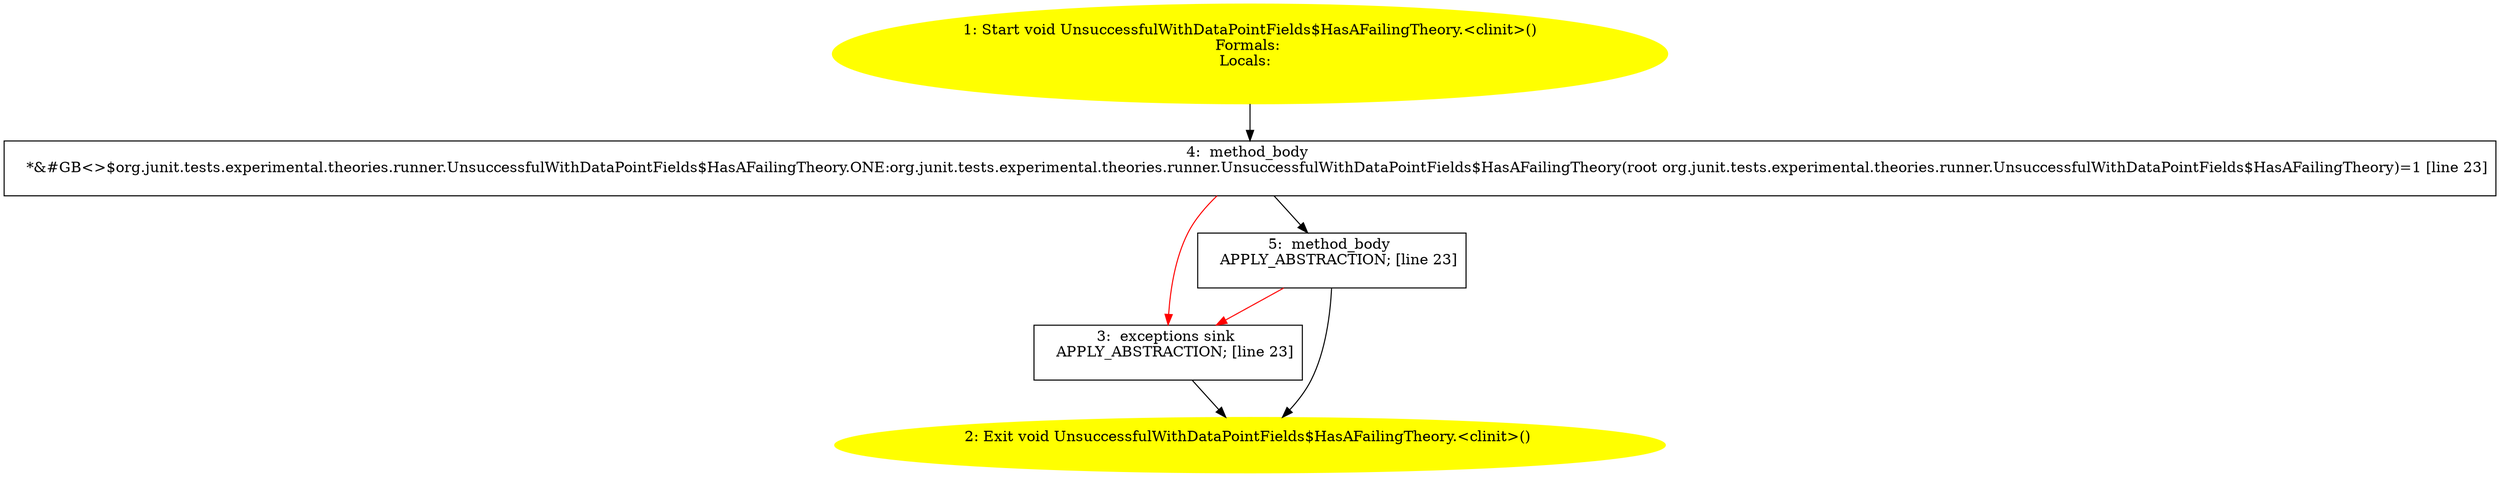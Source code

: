 /* @generated */
digraph cfg {
"org.junit.tests.experimental.theories.runner.UnsuccessfulWithDataPointFields$HasAFailingTheory.<clin.ac362052078deb9137f5e130192da739_1" [label="1: Start void UnsuccessfulWithDataPointFields$HasAFailingTheory.<clinit>()\nFormals: \nLocals:  \n  " color=yellow style=filled]
	

	 "org.junit.tests.experimental.theories.runner.UnsuccessfulWithDataPointFields$HasAFailingTheory.<clin.ac362052078deb9137f5e130192da739_1" -> "org.junit.tests.experimental.theories.runner.UnsuccessfulWithDataPointFields$HasAFailingTheory.<clin.ac362052078deb9137f5e130192da739_4" ;
"org.junit.tests.experimental.theories.runner.UnsuccessfulWithDataPointFields$HasAFailingTheory.<clin.ac362052078deb9137f5e130192da739_2" [label="2: Exit void UnsuccessfulWithDataPointFields$HasAFailingTheory.<clinit>() \n  " color=yellow style=filled]
	

"org.junit.tests.experimental.theories.runner.UnsuccessfulWithDataPointFields$HasAFailingTheory.<clin.ac362052078deb9137f5e130192da739_3" [label="3:  exceptions sink \n   APPLY_ABSTRACTION; [line 23]\n " shape="box"]
	

	 "org.junit.tests.experimental.theories.runner.UnsuccessfulWithDataPointFields$HasAFailingTheory.<clin.ac362052078deb9137f5e130192da739_3" -> "org.junit.tests.experimental.theories.runner.UnsuccessfulWithDataPointFields$HasAFailingTheory.<clin.ac362052078deb9137f5e130192da739_2" ;
"org.junit.tests.experimental.theories.runner.UnsuccessfulWithDataPointFields$HasAFailingTheory.<clin.ac362052078deb9137f5e130192da739_4" [label="4:  method_body \n   *&#GB<>$org.junit.tests.experimental.theories.runner.UnsuccessfulWithDataPointFields$HasAFailingTheory.ONE:org.junit.tests.experimental.theories.runner.UnsuccessfulWithDataPointFields$HasAFailingTheory(root org.junit.tests.experimental.theories.runner.UnsuccessfulWithDataPointFields$HasAFailingTheory)=1 [line 23]\n " shape="box"]
	

	 "org.junit.tests.experimental.theories.runner.UnsuccessfulWithDataPointFields$HasAFailingTheory.<clin.ac362052078deb9137f5e130192da739_4" -> "org.junit.tests.experimental.theories.runner.UnsuccessfulWithDataPointFields$HasAFailingTheory.<clin.ac362052078deb9137f5e130192da739_5" ;
	 "org.junit.tests.experimental.theories.runner.UnsuccessfulWithDataPointFields$HasAFailingTheory.<clin.ac362052078deb9137f5e130192da739_4" -> "org.junit.tests.experimental.theories.runner.UnsuccessfulWithDataPointFields$HasAFailingTheory.<clin.ac362052078deb9137f5e130192da739_3" [color="red" ];
"org.junit.tests.experimental.theories.runner.UnsuccessfulWithDataPointFields$HasAFailingTheory.<clin.ac362052078deb9137f5e130192da739_5" [label="5:  method_body \n   APPLY_ABSTRACTION; [line 23]\n " shape="box"]
	

	 "org.junit.tests.experimental.theories.runner.UnsuccessfulWithDataPointFields$HasAFailingTheory.<clin.ac362052078deb9137f5e130192da739_5" -> "org.junit.tests.experimental.theories.runner.UnsuccessfulWithDataPointFields$HasAFailingTheory.<clin.ac362052078deb9137f5e130192da739_2" ;
	 "org.junit.tests.experimental.theories.runner.UnsuccessfulWithDataPointFields$HasAFailingTheory.<clin.ac362052078deb9137f5e130192da739_5" -> "org.junit.tests.experimental.theories.runner.UnsuccessfulWithDataPointFields$HasAFailingTheory.<clin.ac362052078deb9137f5e130192da739_3" [color="red" ];
}

